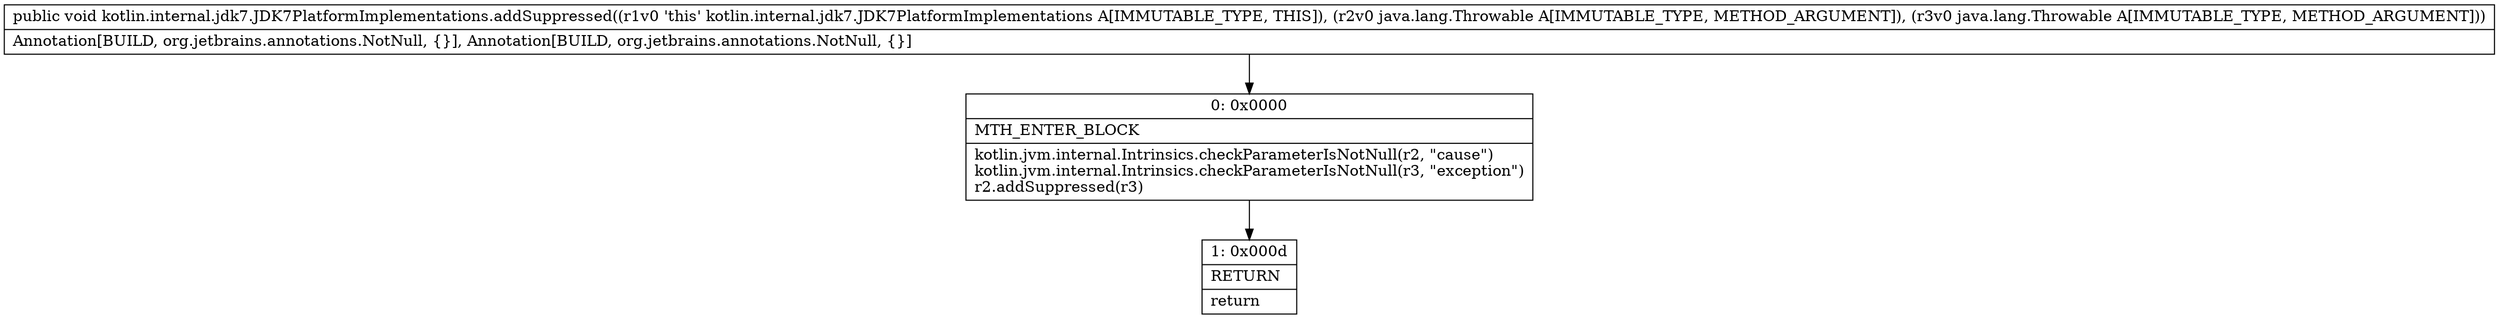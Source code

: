 digraph "CFG forkotlin.internal.jdk7.JDK7PlatformImplementations.addSuppressed(Ljava\/lang\/Throwable;Ljava\/lang\/Throwable;)V" {
Node_0 [shape=record,label="{0\:\ 0x0000|MTH_ENTER_BLOCK\l|kotlin.jvm.internal.Intrinsics.checkParameterIsNotNull(r2, \"cause\")\lkotlin.jvm.internal.Intrinsics.checkParameterIsNotNull(r3, \"exception\")\lr2.addSuppressed(r3)\l}"];
Node_1 [shape=record,label="{1\:\ 0x000d|RETURN\l|return\l}"];
MethodNode[shape=record,label="{public void kotlin.internal.jdk7.JDK7PlatformImplementations.addSuppressed((r1v0 'this' kotlin.internal.jdk7.JDK7PlatformImplementations A[IMMUTABLE_TYPE, THIS]), (r2v0 java.lang.Throwable A[IMMUTABLE_TYPE, METHOD_ARGUMENT]), (r3v0 java.lang.Throwable A[IMMUTABLE_TYPE, METHOD_ARGUMENT]))  | Annotation[BUILD, org.jetbrains.annotations.NotNull, \{\}], Annotation[BUILD, org.jetbrains.annotations.NotNull, \{\}]\l}"];
MethodNode -> Node_0;
Node_0 -> Node_1;
}

